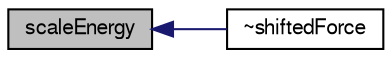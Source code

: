 digraph "scaleEnergy"
{
  bgcolor="transparent";
  edge [fontname="FreeSans",fontsize="10",labelfontname="FreeSans",labelfontsize="10"];
  node [fontname="FreeSans",fontsize="10",shape=record];
  rankdir="LR";
  Node10 [label="scaleEnergy",height=0.2,width=0.4,color="black", fillcolor="grey75", style="filled", fontcolor="black"];
  Node10 -> Node11 [dir="back",color="midnightblue",fontsize="10",style="solid",fontname="FreeSans"];
  Node11 [label="~shiftedForce",height=0.2,width=0.4,color="black",URL="$a24434.html#a6e51ab124f80eb0f8a95ff5417a64a0d",tooltip="Destructor. "];
}
